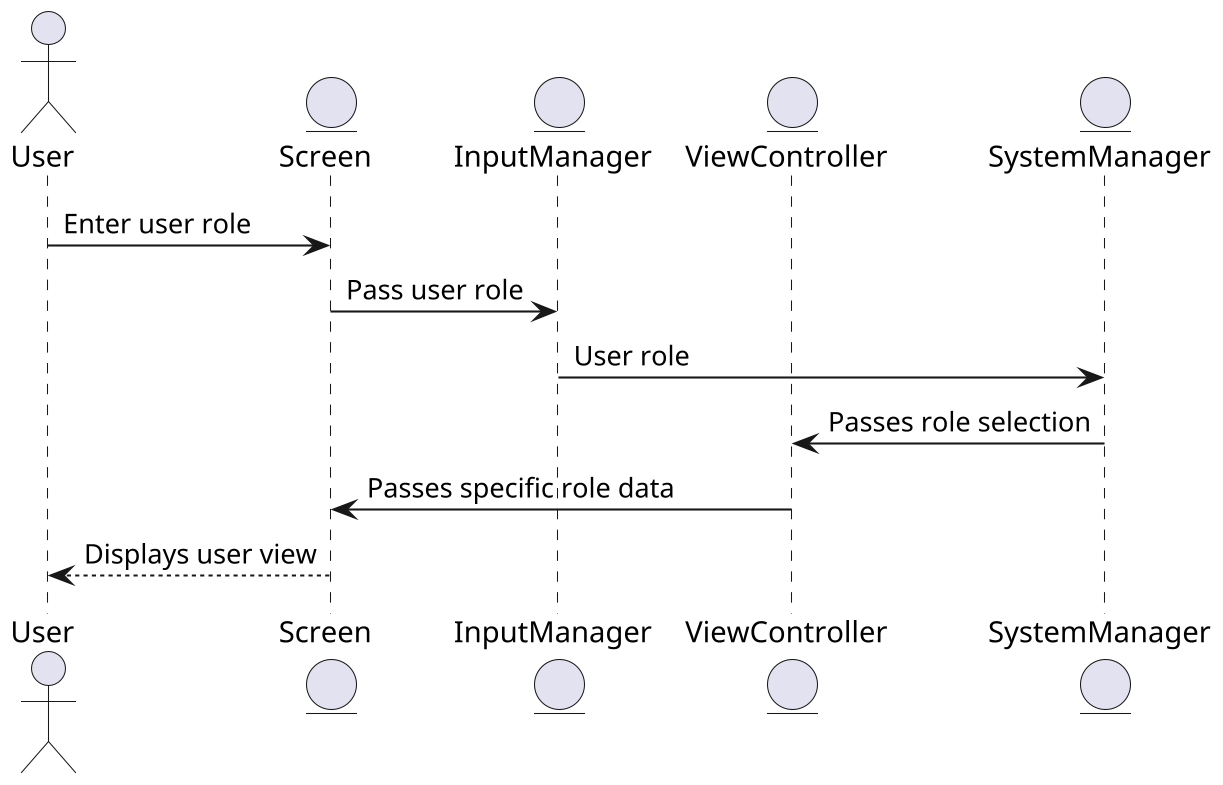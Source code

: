 @startuml AssignTasksSD
skinparam dpi 200
skinparam DefaultFontName Inconsolata

' Defines all participants (actors and entities)
actor User
entity Screen
entity InputManager
entity ViewController
entity SystemManager

' Sequence flow of user selecting role and getting specific display
User -> Screen : Enter user role
Screen -> InputManager : Pass user role
InputManager -> SystemManager : User role
SystemManager -> ViewController : Passes role selection
ViewController -> Screen : Passes specific role data
Screen --> User : Displays user view

@enduml